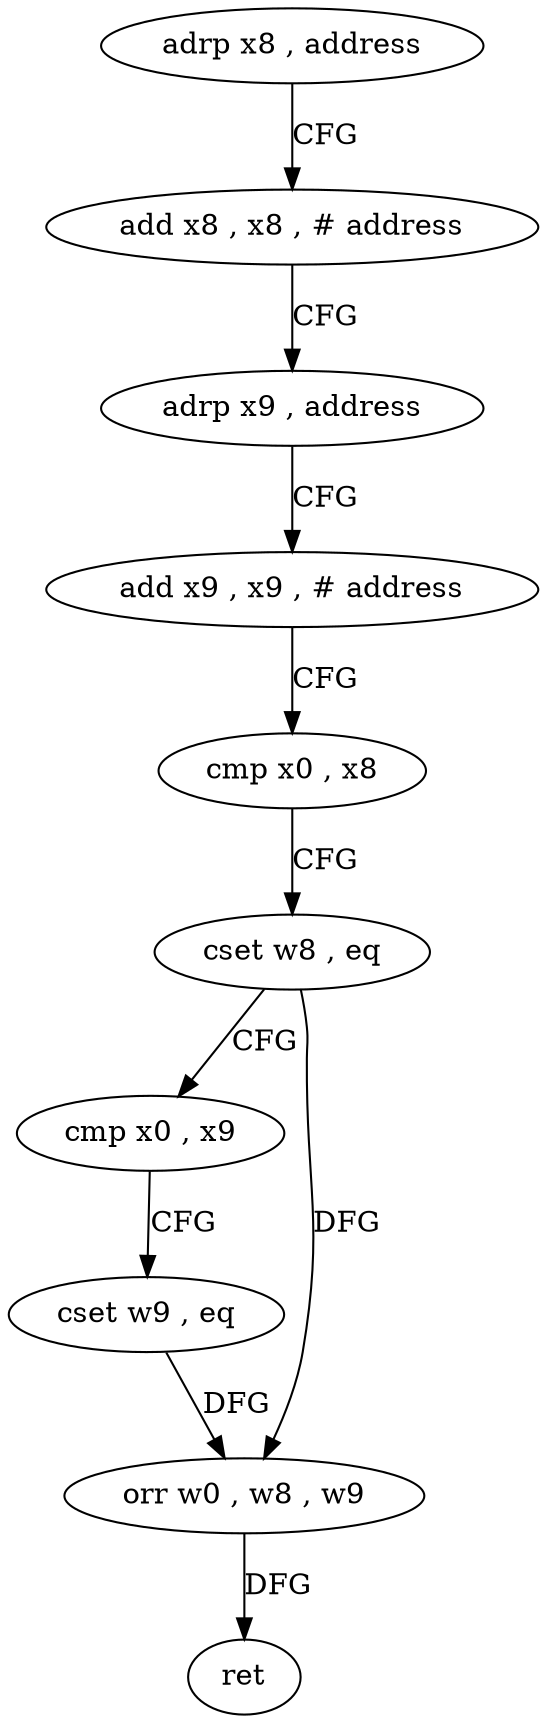 digraph "func" {
"4233460" [label = "adrp x8 , address" ]
"4233464" [label = "add x8 , x8 , # address" ]
"4233468" [label = "adrp x9 , address" ]
"4233472" [label = "add x9 , x9 , # address" ]
"4233476" [label = "cmp x0 , x8" ]
"4233480" [label = "cset w8 , eq" ]
"4233484" [label = "cmp x0 , x9" ]
"4233488" [label = "cset w9 , eq" ]
"4233492" [label = "orr w0 , w8 , w9" ]
"4233496" [label = "ret" ]
"4233460" -> "4233464" [ label = "CFG" ]
"4233464" -> "4233468" [ label = "CFG" ]
"4233468" -> "4233472" [ label = "CFG" ]
"4233472" -> "4233476" [ label = "CFG" ]
"4233476" -> "4233480" [ label = "CFG" ]
"4233480" -> "4233484" [ label = "CFG" ]
"4233480" -> "4233492" [ label = "DFG" ]
"4233484" -> "4233488" [ label = "CFG" ]
"4233488" -> "4233492" [ label = "DFG" ]
"4233492" -> "4233496" [ label = "DFG" ]
}

